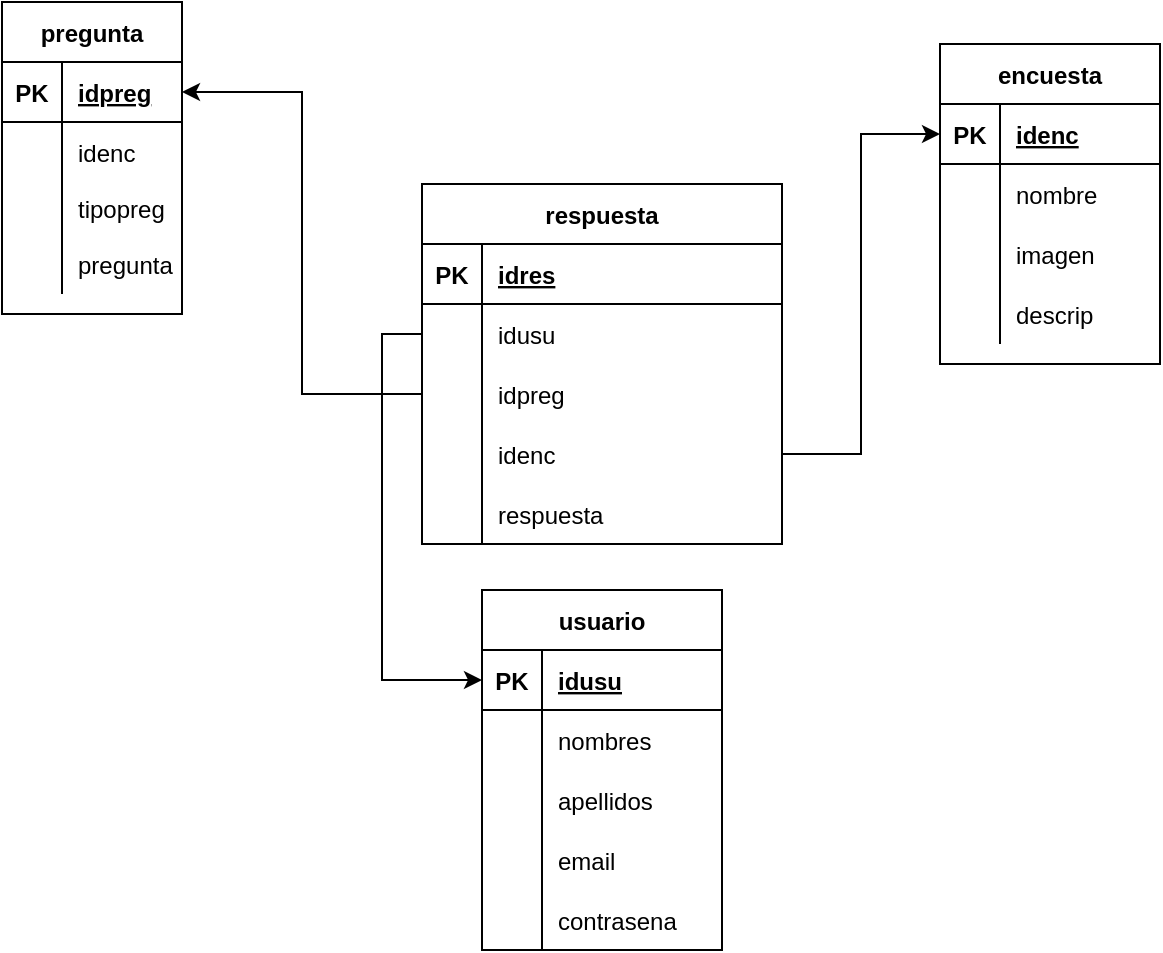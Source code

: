 <mxfile version="15.1.4" type="device"><diagram id="_G3i75jVbL3kOINhaCVy" name="Page-1"><mxGraphModel dx="868" dy="464" grid="1" gridSize="7" guides="1" tooltips="1" connect="1" arrows="1" fold="1" page="1" pageScale="1" pageWidth="827" pageHeight="1169" math="0" shadow="0"><root><mxCell id="0"/><mxCell id="1" parent="0"/><mxCell id="AF_QQkt2ek55BqH33Z7--1" value="usuario" style="shape=table;startSize=30;container=1;collapsible=1;childLayout=tableLayout;fixedRows=1;rowLines=0;fontStyle=1;align=center;resizeLast=1;" parent="1" vertex="1"><mxGeometry x="422" y="294" width="120" height="180" as="geometry"/></mxCell><mxCell id="AF_QQkt2ek55BqH33Z7--2" value="" style="shape=partialRectangle;collapsible=0;dropTarget=0;pointerEvents=0;fillColor=none;top=0;left=0;bottom=1;right=0;points=[[0,0.5],[1,0.5]];portConstraint=eastwest;" parent="AF_QQkt2ek55BqH33Z7--1" vertex="1"><mxGeometry y="30" width="120" height="30" as="geometry"/></mxCell><mxCell id="AF_QQkt2ek55BqH33Z7--3" value="PK" style="shape=partialRectangle;connectable=0;fillColor=none;top=0;left=0;bottom=0;right=0;fontStyle=1;overflow=hidden;" parent="AF_QQkt2ek55BqH33Z7--2" vertex="1"><mxGeometry width="30" height="30" as="geometry"/></mxCell><mxCell id="AF_QQkt2ek55BqH33Z7--4" value="idusu" style="shape=partialRectangle;connectable=0;fillColor=none;top=0;left=0;bottom=0;right=0;align=left;spacingLeft=6;fontStyle=5;overflow=hidden;" parent="AF_QQkt2ek55BqH33Z7--2" vertex="1"><mxGeometry x="30" width="90" height="30" as="geometry"/></mxCell><mxCell id="AF_QQkt2ek55BqH33Z7--5" value="" style="shape=partialRectangle;collapsible=0;dropTarget=0;pointerEvents=0;fillColor=none;top=0;left=0;bottom=0;right=0;points=[[0,0.5],[1,0.5]];portConstraint=eastwest;" parent="AF_QQkt2ek55BqH33Z7--1" vertex="1"><mxGeometry y="60" width="120" height="30" as="geometry"/></mxCell><mxCell id="AF_QQkt2ek55BqH33Z7--6" value="" style="shape=partialRectangle;connectable=0;fillColor=none;top=0;left=0;bottom=0;right=0;editable=1;overflow=hidden;" parent="AF_QQkt2ek55BqH33Z7--5" vertex="1"><mxGeometry width="30" height="30" as="geometry"/></mxCell><mxCell id="AF_QQkt2ek55BqH33Z7--7" value="nombres" style="shape=partialRectangle;connectable=0;fillColor=none;top=0;left=0;bottom=0;right=0;align=left;spacingLeft=6;overflow=hidden;" parent="AF_QQkt2ek55BqH33Z7--5" vertex="1"><mxGeometry x="30" width="90" height="30" as="geometry"/></mxCell><mxCell id="AF_QQkt2ek55BqH33Z7--8" value="" style="shape=partialRectangle;collapsible=0;dropTarget=0;pointerEvents=0;fillColor=none;top=0;left=0;bottom=0;right=0;points=[[0,0.5],[1,0.5]];portConstraint=eastwest;" parent="AF_QQkt2ek55BqH33Z7--1" vertex="1"><mxGeometry y="90" width="120" height="30" as="geometry"/></mxCell><mxCell id="AF_QQkt2ek55BqH33Z7--9" value="" style="shape=partialRectangle;connectable=0;fillColor=none;top=0;left=0;bottom=0;right=0;editable=1;overflow=hidden;" parent="AF_QQkt2ek55BqH33Z7--8" vertex="1"><mxGeometry width="30" height="30" as="geometry"/></mxCell><mxCell id="AF_QQkt2ek55BqH33Z7--10" value="apellidos" style="shape=partialRectangle;connectable=0;fillColor=none;top=0;left=0;bottom=0;right=0;align=left;spacingLeft=6;overflow=hidden;" parent="AF_QQkt2ek55BqH33Z7--8" vertex="1"><mxGeometry x="30" width="90" height="30" as="geometry"/></mxCell><mxCell id="AF_QQkt2ek55BqH33Z7--14" value="" style="shape=partialRectangle;collapsible=0;dropTarget=0;pointerEvents=0;fillColor=none;top=0;left=0;bottom=0;right=0;points=[[0,0.5],[1,0.5]];portConstraint=eastwest;" parent="AF_QQkt2ek55BqH33Z7--1" vertex="1"><mxGeometry y="120" width="120" height="30" as="geometry"/></mxCell><mxCell id="AF_QQkt2ek55BqH33Z7--15" value="" style="shape=partialRectangle;connectable=0;fillColor=none;top=0;left=0;bottom=0;right=0;editable=1;overflow=hidden;" parent="AF_QQkt2ek55BqH33Z7--14" vertex="1"><mxGeometry width="30" height="30" as="geometry"/></mxCell><mxCell id="AF_QQkt2ek55BqH33Z7--16" value="email" style="shape=partialRectangle;connectable=0;fillColor=none;top=0;left=0;bottom=0;right=0;align=left;spacingLeft=6;overflow=hidden;" parent="AF_QQkt2ek55BqH33Z7--14" vertex="1"><mxGeometry x="30" width="90" height="30" as="geometry"/></mxCell><mxCell id="AF_QQkt2ek55BqH33Z7--11" value="" style="shape=partialRectangle;collapsible=0;dropTarget=0;pointerEvents=0;fillColor=none;top=0;left=0;bottom=0;right=0;points=[[0,0.5],[1,0.5]];portConstraint=eastwest;" parent="AF_QQkt2ek55BqH33Z7--1" vertex="1"><mxGeometry y="150" width="120" height="30" as="geometry"/></mxCell><mxCell id="AF_QQkt2ek55BqH33Z7--12" value="" style="shape=partialRectangle;connectable=0;fillColor=none;top=0;left=0;bottom=0;right=0;editable=1;overflow=hidden;" parent="AF_QQkt2ek55BqH33Z7--11" vertex="1"><mxGeometry width="30" height="30" as="geometry"/></mxCell><mxCell id="AF_QQkt2ek55BqH33Z7--13" value="contrasena" style="shape=partialRectangle;connectable=0;fillColor=none;top=0;left=0;bottom=0;right=0;align=left;spacingLeft=6;overflow=hidden;" parent="AF_QQkt2ek55BqH33Z7--11" vertex="1"><mxGeometry x="30" width="90" height="30" as="geometry"/></mxCell><mxCell id="AF_QQkt2ek55BqH33Z7--20" value="encuesta" style="shape=table;startSize=30;container=1;collapsible=1;childLayout=tableLayout;fixedRows=1;rowLines=0;fontStyle=1;align=center;resizeLast=1;" parent="1" vertex="1"><mxGeometry x="651" y="21" width="110" height="160" as="geometry"/></mxCell><mxCell id="AF_QQkt2ek55BqH33Z7--21" value="" style="shape=partialRectangle;collapsible=0;dropTarget=0;pointerEvents=0;fillColor=none;top=0;left=0;bottom=1;right=0;points=[[0,0.5],[1,0.5]];portConstraint=eastwest;" parent="AF_QQkt2ek55BqH33Z7--20" vertex="1"><mxGeometry y="30" width="110" height="30" as="geometry"/></mxCell><mxCell id="AF_QQkt2ek55BqH33Z7--22" value="PK" style="shape=partialRectangle;connectable=0;fillColor=none;top=0;left=0;bottom=0;right=0;fontStyle=1;overflow=hidden;" parent="AF_QQkt2ek55BqH33Z7--21" vertex="1"><mxGeometry width="30" height="30" as="geometry"/></mxCell><mxCell id="AF_QQkt2ek55BqH33Z7--23" value="idenc" style="shape=partialRectangle;connectable=0;fillColor=none;top=0;left=0;bottom=0;right=0;align=left;spacingLeft=6;fontStyle=5;overflow=hidden;" parent="AF_QQkt2ek55BqH33Z7--21" vertex="1"><mxGeometry x="30" width="80" height="30" as="geometry"/></mxCell><mxCell id="AF_QQkt2ek55BqH33Z7--24" value="" style="shape=partialRectangle;collapsible=0;dropTarget=0;pointerEvents=0;fillColor=none;top=0;left=0;bottom=0;right=0;points=[[0,0.5],[1,0.5]];portConstraint=eastwest;" parent="AF_QQkt2ek55BqH33Z7--20" vertex="1"><mxGeometry y="60" width="110" height="30" as="geometry"/></mxCell><mxCell id="AF_QQkt2ek55BqH33Z7--25" value="" style="shape=partialRectangle;connectable=0;fillColor=none;top=0;left=0;bottom=0;right=0;editable=1;overflow=hidden;" parent="AF_QQkt2ek55BqH33Z7--24" vertex="1"><mxGeometry width="30" height="30" as="geometry"/></mxCell><mxCell id="AF_QQkt2ek55BqH33Z7--26" value="nombre" style="shape=partialRectangle;connectable=0;fillColor=none;top=0;left=0;bottom=0;right=0;align=left;spacingLeft=6;overflow=hidden;" parent="AF_QQkt2ek55BqH33Z7--24" vertex="1"><mxGeometry x="30" width="80" height="30" as="geometry"/></mxCell><mxCell id="AF_QQkt2ek55BqH33Z7--27" value="" style="shape=partialRectangle;collapsible=0;dropTarget=0;pointerEvents=0;fillColor=none;top=0;left=0;bottom=0;right=0;points=[[0,0.5],[1,0.5]];portConstraint=eastwest;" parent="AF_QQkt2ek55BqH33Z7--20" vertex="1"><mxGeometry y="90" width="110" height="30" as="geometry"/></mxCell><mxCell id="AF_QQkt2ek55BqH33Z7--28" value="" style="shape=partialRectangle;connectable=0;fillColor=none;top=0;left=0;bottom=0;right=0;editable=1;overflow=hidden;" parent="AF_QQkt2ek55BqH33Z7--27" vertex="1"><mxGeometry width="30" height="30" as="geometry"/></mxCell><mxCell id="AF_QQkt2ek55BqH33Z7--29" value="imagen" style="shape=partialRectangle;connectable=0;fillColor=none;top=0;left=0;bottom=0;right=0;align=left;spacingLeft=6;overflow=hidden;" parent="AF_QQkt2ek55BqH33Z7--27" vertex="1"><mxGeometry x="30" width="80" height="30" as="geometry"/></mxCell><mxCell id="AF_QQkt2ek55BqH33Z7--30" value="" style="shape=partialRectangle;collapsible=0;dropTarget=0;pointerEvents=0;fillColor=none;top=0;left=0;bottom=0;right=0;points=[[0,0.5],[1,0.5]];portConstraint=eastwest;" parent="AF_QQkt2ek55BqH33Z7--20" vertex="1"><mxGeometry y="120" width="110" height="30" as="geometry"/></mxCell><mxCell id="AF_QQkt2ek55BqH33Z7--31" value="" style="shape=partialRectangle;connectable=0;fillColor=none;top=0;left=0;bottom=0;right=0;editable=1;overflow=hidden;" parent="AF_QQkt2ek55BqH33Z7--30" vertex="1"><mxGeometry width="30" height="30" as="geometry"/></mxCell><mxCell id="AF_QQkt2ek55BqH33Z7--32" value="descrip" style="shape=partialRectangle;connectable=0;fillColor=none;top=0;left=0;bottom=0;right=0;align=left;spacingLeft=6;overflow=hidden;" parent="AF_QQkt2ek55BqH33Z7--30" vertex="1"><mxGeometry x="30" width="80" height="30" as="geometry"/></mxCell><mxCell id="AF_QQkt2ek55BqH33Z7--33" value="pregunta" style="shape=table;startSize=30;container=1;collapsible=1;childLayout=tableLayout;fixedRows=1;rowLines=0;fontStyle=1;align=center;resizeLast=1;" parent="1" vertex="1"><mxGeometry x="182" width="90" height="156" as="geometry"/></mxCell><mxCell id="AF_QQkt2ek55BqH33Z7--34" value="" style="shape=partialRectangle;collapsible=0;dropTarget=0;pointerEvents=0;fillColor=none;top=0;left=0;bottom=1;right=0;points=[[0,0.5],[1,0.5]];portConstraint=eastwest;" parent="AF_QQkt2ek55BqH33Z7--33" vertex="1"><mxGeometry y="30" width="90" height="30" as="geometry"/></mxCell><mxCell id="AF_QQkt2ek55BqH33Z7--35" value="PK" style="shape=partialRectangle;connectable=0;fillColor=none;top=0;left=0;bottom=0;right=0;fontStyle=1;overflow=hidden;" parent="AF_QQkt2ek55BqH33Z7--34" vertex="1"><mxGeometry width="30" height="30" as="geometry"/></mxCell><mxCell id="AF_QQkt2ek55BqH33Z7--36" value="idpreg" style="shape=partialRectangle;connectable=0;fillColor=none;top=0;left=0;bottom=0;right=0;align=left;spacingLeft=6;fontStyle=5;overflow=hidden;" parent="AF_QQkt2ek55BqH33Z7--34" vertex="1"><mxGeometry x="30" width="60" height="30" as="geometry"/></mxCell><mxCell id="AF_QQkt2ek55BqH33Z7--37" value="" style="shape=partialRectangle;collapsible=0;dropTarget=0;pointerEvents=0;fillColor=none;top=0;left=0;bottom=0;right=0;points=[[0,0.5],[1,0.5]];portConstraint=eastwest;" parent="AF_QQkt2ek55BqH33Z7--33" vertex="1"><mxGeometry y="60" width="90" height="30" as="geometry"/></mxCell><mxCell id="AF_QQkt2ek55BqH33Z7--38" value="" style="shape=partialRectangle;connectable=0;fillColor=none;top=0;left=0;bottom=0;right=0;editable=1;overflow=hidden;" parent="AF_QQkt2ek55BqH33Z7--37" vertex="1"><mxGeometry width="30" height="30" as="geometry"/></mxCell><mxCell id="AF_QQkt2ek55BqH33Z7--39" value="idenc" style="shape=partialRectangle;connectable=0;fillColor=none;top=0;left=0;bottom=0;right=0;align=left;spacingLeft=6;overflow=hidden;" parent="AF_QQkt2ek55BqH33Z7--37" vertex="1"><mxGeometry x="30" width="60" height="30" as="geometry"/></mxCell><mxCell id="AF_QQkt2ek55BqH33Z7--43" value="" style="shape=partialRectangle;collapsible=0;dropTarget=0;pointerEvents=0;fillColor=none;top=0;left=0;bottom=0;right=0;points=[[0,0.5],[1,0.5]];portConstraint=eastwest;" parent="AF_QQkt2ek55BqH33Z7--33" vertex="1"><mxGeometry y="90" width="90" height="26" as="geometry"/></mxCell><mxCell id="AF_QQkt2ek55BqH33Z7--44" value="" style="shape=partialRectangle;connectable=0;fillColor=none;top=0;left=0;bottom=0;right=0;editable=1;overflow=hidden;" parent="AF_QQkt2ek55BqH33Z7--43" vertex="1"><mxGeometry width="30" height="26" as="geometry"/></mxCell><mxCell id="AF_QQkt2ek55BqH33Z7--45" value="tipopreg" style="shape=partialRectangle;connectable=0;fillColor=none;top=0;left=0;bottom=0;right=0;align=left;spacingLeft=6;overflow=hidden;" parent="AF_QQkt2ek55BqH33Z7--43" vertex="1"><mxGeometry x="30" width="60" height="26" as="geometry"/></mxCell><mxCell id="AF_QQkt2ek55BqH33Z7--40" value="" style="shape=partialRectangle;collapsible=0;dropTarget=0;pointerEvents=0;fillColor=none;top=0;left=0;bottom=0;right=0;points=[[0,0.5],[1,0.5]];portConstraint=eastwest;" parent="AF_QQkt2ek55BqH33Z7--33" vertex="1"><mxGeometry y="116" width="90" height="30" as="geometry"/></mxCell><mxCell id="AF_QQkt2ek55BqH33Z7--41" value="" style="shape=partialRectangle;connectable=0;fillColor=none;top=0;left=0;bottom=0;right=0;editable=1;overflow=hidden;" parent="AF_QQkt2ek55BqH33Z7--40" vertex="1"><mxGeometry width="30" height="30" as="geometry"/></mxCell><mxCell id="AF_QQkt2ek55BqH33Z7--42" value="pregunta" style="shape=partialRectangle;connectable=0;fillColor=none;top=0;left=0;bottom=0;right=0;align=left;spacingLeft=6;overflow=hidden;" parent="AF_QQkt2ek55BqH33Z7--40" vertex="1"><mxGeometry x="30" width="60" height="30" as="geometry"/></mxCell><mxCell id="qa0lbXCqLQLibVE-wzIM-5" value="respuesta" style="shape=table;startSize=30;container=1;collapsible=1;childLayout=tableLayout;fixedRows=1;rowLines=0;fontStyle=1;align=center;resizeLast=1;" parent="1" vertex="1"><mxGeometry x="392" y="91" width="180" height="180" as="geometry"/></mxCell><mxCell id="qa0lbXCqLQLibVE-wzIM-6" value="" style="shape=partialRectangle;collapsible=0;dropTarget=0;pointerEvents=0;fillColor=none;top=0;left=0;bottom=1;right=0;points=[[0,0.5],[1,0.5]];portConstraint=eastwest;" parent="qa0lbXCqLQLibVE-wzIM-5" vertex="1"><mxGeometry y="30" width="180" height="30" as="geometry"/></mxCell><mxCell id="qa0lbXCqLQLibVE-wzIM-7" value="PK" style="shape=partialRectangle;connectable=0;fillColor=none;top=0;left=0;bottom=0;right=0;fontStyle=1;overflow=hidden;" parent="qa0lbXCqLQLibVE-wzIM-6" vertex="1"><mxGeometry width="30" height="30" as="geometry"/></mxCell><mxCell id="qa0lbXCqLQLibVE-wzIM-8" value="idres" style="shape=partialRectangle;connectable=0;fillColor=none;top=0;left=0;bottom=0;right=0;align=left;spacingLeft=6;fontStyle=5;overflow=hidden;" parent="qa0lbXCqLQLibVE-wzIM-6" vertex="1"><mxGeometry x="30" width="150" height="30" as="geometry"/></mxCell><mxCell id="qa0lbXCqLQLibVE-wzIM-9" value="" style="shape=partialRectangle;collapsible=0;dropTarget=0;pointerEvents=0;fillColor=none;top=0;left=0;bottom=0;right=0;points=[[0,0.5],[1,0.5]];portConstraint=eastwest;" parent="qa0lbXCqLQLibVE-wzIM-5" vertex="1"><mxGeometry y="60" width="180" height="30" as="geometry"/></mxCell><mxCell id="qa0lbXCqLQLibVE-wzIM-10" value="" style="shape=partialRectangle;connectable=0;fillColor=none;top=0;left=0;bottom=0;right=0;editable=1;overflow=hidden;" parent="qa0lbXCqLQLibVE-wzIM-9" vertex="1"><mxGeometry width="30" height="30" as="geometry"/></mxCell><mxCell id="qa0lbXCqLQLibVE-wzIM-11" value="idusu" style="shape=partialRectangle;connectable=0;fillColor=none;top=0;left=0;bottom=0;right=0;align=left;spacingLeft=6;overflow=hidden;" parent="qa0lbXCqLQLibVE-wzIM-9" vertex="1"><mxGeometry x="30" width="150" height="30" as="geometry"/></mxCell><mxCell id="qa0lbXCqLQLibVE-wzIM-12" value="" style="shape=partialRectangle;collapsible=0;dropTarget=0;pointerEvents=0;fillColor=none;top=0;left=0;bottom=0;right=0;points=[[0,0.5],[1,0.5]];portConstraint=eastwest;" parent="qa0lbXCqLQLibVE-wzIM-5" vertex="1"><mxGeometry y="90" width="180" height="30" as="geometry"/></mxCell><mxCell id="qa0lbXCqLQLibVE-wzIM-13" value="" style="shape=partialRectangle;connectable=0;fillColor=none;top=0;left=0;bottom=0;right=0;editable=1;overflow=hidden;" parent="qa0lbXCqLQLibVE-wzIM-12" vertex="1"><mxGeometry width="30" height="30" as="geometry"/></mxCell><mxCell id="qa0lbXCqLQLibVE-wzIM-14" value="idpreg" style="shape=partialRectangle;connectable=0;fillColor=none;top=0;left=0;bottom=0;right=0;align=left;spacingLeft=6;overflow=hidden;" parent="qa0lbXCqLQLibVE-wzIM-12" vertex="1"><mxGeometry x="30" width="150" height="30" as="geometry"/></mxCell><mxCell id="qa0lbXCqLQLibVE-wzIM-15" value="" style="shape=partialRectangle;collapsible=0;dropTarget=0;pointerEvents=0;fillColor=none;top=0;left=0;bottom=0;right=0;points=[[0,0.5],[1,0.5]];portConstraint=eastwest;" parent="qa0lbXCqLQLibVE-wzIM-5" vertex="1"><mxGeometry y="120" width="180" height="30" as="geometry"/></mxCell><mxCell id="qa0lbXCqLQLibVE-wzIM-16" value="" style="shape=partialRectangle;connectable=0;fillColor=none;top=0;left=0;bottom=0;right=0;editable=1;overflow=hidden;" parent="qa0lbXCqLQLibVE-wzIM-15" vertex="1"><mxGeometry width="30" height="30" as="geometry"/></mxCell><mxCell id="qa0lbXCqLQLibVE-wzIM-17" value="idenc" style="shape=partialRectangle;connectable=0;fillColor=none;top=0;left=0;bottom=0;right=0;align=left;spacingLeft=6;overflow=hidden;" parent="qa0lbXCqLQLibVE-wzIM-15" vertex="1"><mxGeometry x="30" width="150" height="30" as="geometry"/></mxCell><mxCell id="vIBO6ZRksg7jCdPynGoE-4" value="" style="shape=partialRectangle;collapsible=0;dropTarget=0;pointerEvents=0;fillColor=none;top=0;left=0;bottom=0;right=0;points=[[0,0.5],[1,0.5]];portConstraint=eastwest;" vertex="1" parent="qa0lbXCqLQLibVE-wzIM-5"><mxGeometry y="150" width="180" height="30" as="geometry"/></mxCell><mxCell id="vIBO6ZRksg7jCdPynGoE-5" value="" style="shape=partialRectangle;connectable=0;fillColor=none;top=0;left=0;bottom=0;right=0;editable=1;overflow=hidden;" vertex="1" parent="vIBO6ZRksg7jCdPynGoE-4"><mxGeometry width="30" height="30" as="geometry"/></mxCell><mxCell id="vIBO6ZRksg7jCdPynGoE-6" value="respuesta" style="shape=partialRectangle;connectable=0;fillColor=none;top=0;left=0;bottom=0;right=0;align=left;spacingLeft=6;overflow=hidden;" vertex="1" parent="vIBO6ZRksg7jCdPynGoE-4"><mxGeometry x="30" width="150" height="30" as="geometry"/></mxCell><mxCell id="vIBO6ZRksg7jCdPynGoE-1" style="edgeStyle=orthogonalEdgeStyle;rounded=0;orthogonalLoop=1;jettySize=auto;html=1;entryX=0;entryY=0.5;entryDx=0;entryDy=0;" edge="1" parent="1" source="qa0lbXCqLQLibVE-wzIM-9" target="AF_QQkt2ek55BqH33Z7--2"><mxGeometry relative="1" as="geometry"/></mxCell><mxCell id="vIBO6ZRksg7jCdPynGoE-2" style="edgeStyle=orthogonalEdgeStyle;rounded=0;orthogonalLoop=1;jettySize=auto;html=1;entryX=1;entryY=0.5;entryDx=0;entryDy=0;" edge="1" parent="1" source="qa0lbXCqLQLibVE-wzIM-12" target="AF_QQkt2ek55BqH33Z7--34"><mxGeometry relative="1" as="geometry"/></mxCell><mxCell id="vIBO6ZRksg7jCdPynGoE-3" style="edgeStyle=orthogonalEdgeStyle;rounded=0;orthogonalLoop=1;jettySize=auto;html=1;entryX=0;entryY=0.5;entryDx=0;entryDy=0;" edge="1" parent="1" source="qa0lbXCqLQLibVE-wzIM-15" target="AF_QQkt2ek55BqH33Z7--21"><mxGeometry relative="1" as="geometry"/></mxCell></root></mxGraphModel></diagram></mxfile>